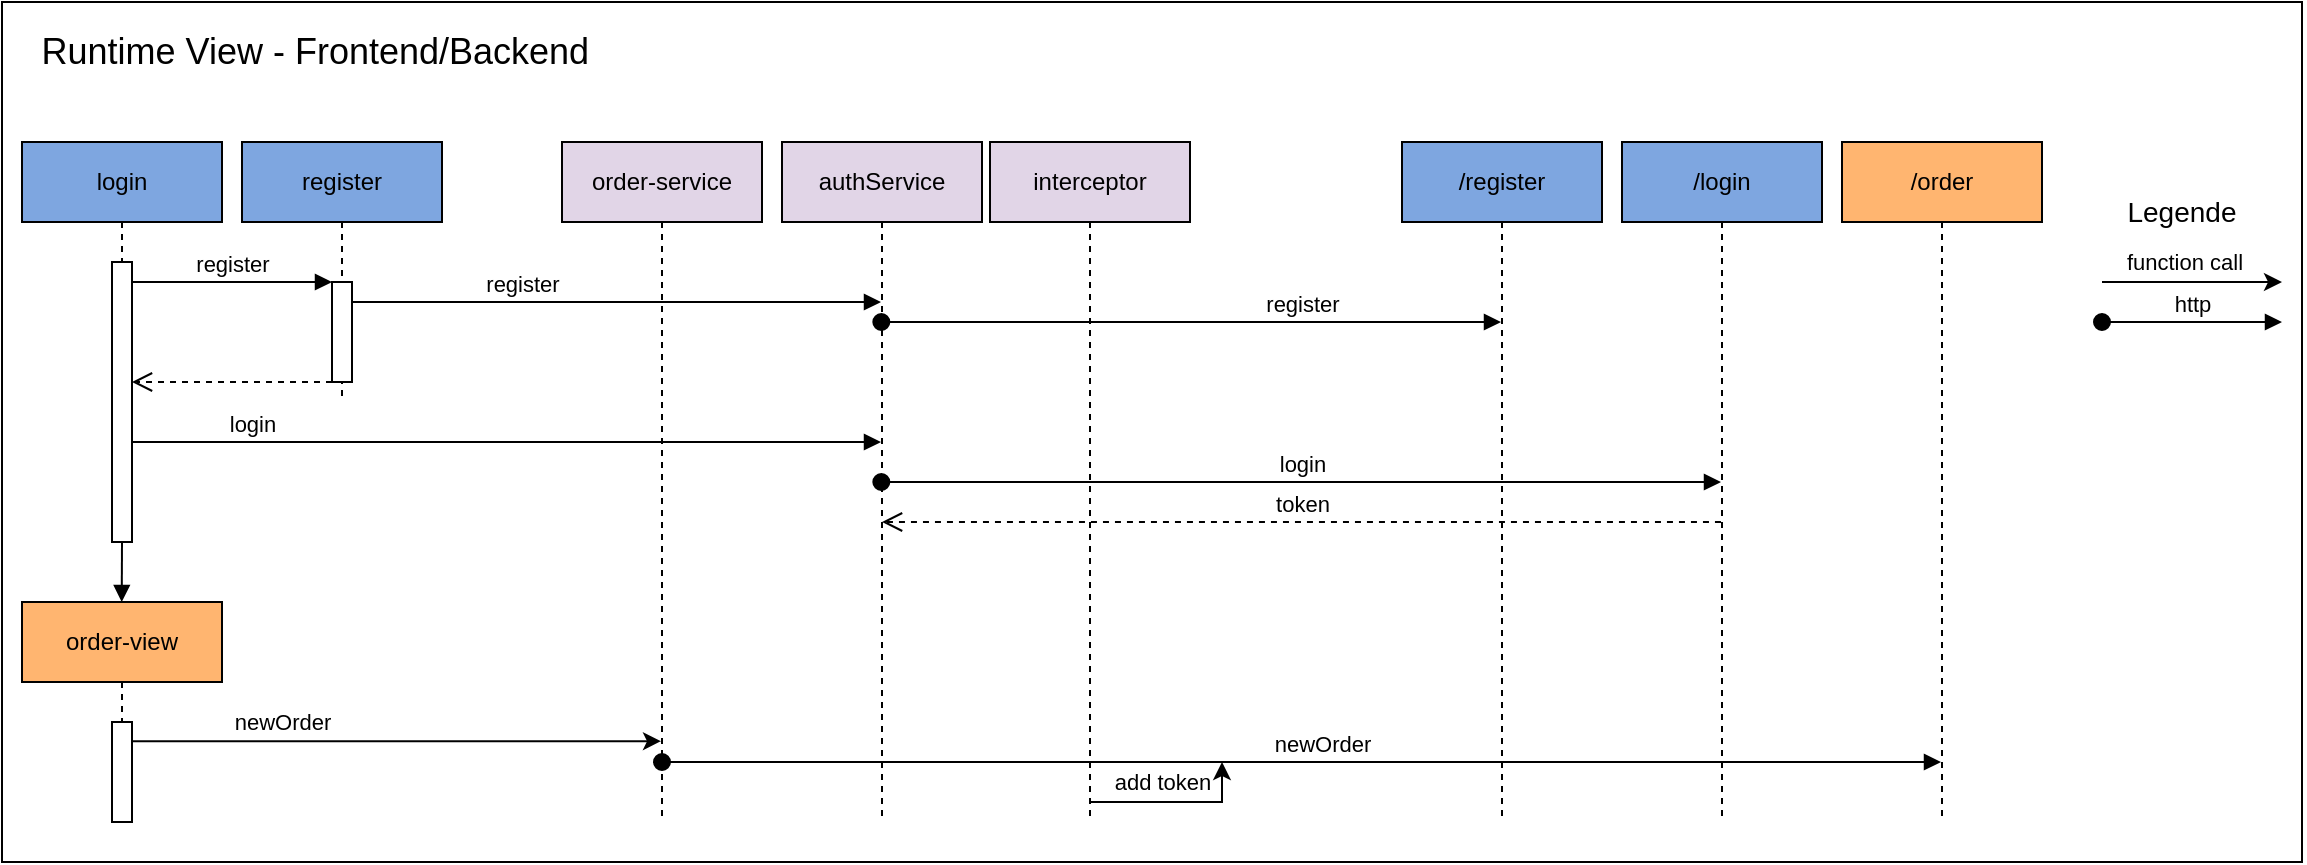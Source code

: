 <mxfile version="22.1.18" type="device">
  <diagram name="Seite-1" id="kwcYK0KusiBgSEy0G_rr">
    <mxGraphModel dx="1674" dy="2127" grid="1" gridSize="10" guides="1" tooltips="1" connect="1" arrows="1" fold="1" page="1" pageScale="1" pageWidth="827" pageHeight="1169" math="0" shadow="0">
      <root>
        <mxCell id="0" />
        <mxCell id="1" parent="0" />
        <mxCell id="rg2BYRyxIHWAQSk8PXkA-46" value="" style="rounded=0;whiteSpace=wrap;html=1;" parent="1" vertex="1">
          <mxGeometry y="-40" width="1150" height="430" as="geometry" />
        </mxCell>
        <mxCell id="rg2BYRyxIHWAQSk8PXkA-1" value="login" style="shape=umlLifeline;perimeter=lifelinePerimeter;whiteSpace=wrap;html=1;container=1;dropTarget=0;collapsible=0;recursiveResize=0;outlineConnect=0;portConstraint=eastwest;newEdgeStyle={&quot;curved&quot;:0,&quot;rounded&quot;:0};fillColor=#7EA6E0;" parent="1" vertex="1">
          <mxGeometry x="10" y="30" width="100" height="200" as="geometry" />
        </mxCell>
        <mxCell id="rg2BYRyxIHWAQSk8PXkA-3" value="" style="html=1;points=[[0,0,0,0,5],[0,1,0,0,-5],[1,0,0,0,5],[1,1,0,0,-5]];perimeter=orthogonalPerimeter;outlineConnect=0;targetShapes=umlLifeline;portConstraint=eastwest;newEdgeStyle={&quot;curved&quot;:0,&quot;rounded&quot;:0};" parent="rg2BYRyxIHWAQSk8PXkA-1" vertex="1">
          <mxGeometry x="45" y="60" width="10" height="140" as="geometry" />
        </mxCell>
        <mxCell id="rg2BYRyxIHWAQSk8PXkA-2" value="register" style="shape=umlLifeline;perimeter=lifelinePerimeter;whiteSpace=wrap;html=1;container=1;dropTarget=0;collapsible=0;recursiveResize=0;outlineConnect=0;portConstraint=eastwest;newEdgeStyle={&quot;curved&quot;:0,&quot;rounded&quot;:0};fillColor=#7EA6E0;" parent="1" vertex="1">
          <mxGeometry x="120" y="30" width="100" height="130" as="geometry" />
        </mxCell>
        <mxCell id="rg2BYRyxIHWAQSk8PXkA-10" value="" style="html=1;points=[[0,0,0,0,5],[0,1,0,0,-5],[1,0,0,0,5],[1,1,0,0,-5]];perimeter=orthogonalPerimeter;outlineConnect=0;targetShapes=umlLifeline;portConstraint=eastwest;newEdgeStyle={&quot;curved&quot;:0,&quot;rounded&quot;:0};" parent="rg2BYRyxIHWAQSk8PXkA-2" vertex="1">
          <mxGeometry x="45" y="70" width="10" height="50" as="geometry" />
        </mxCell>
        <mxCell id="rg2BYRyxIHWAQSk8PXkA-4" value="register" style="html=1;verticalAlign=bottom;endArrow=block;curved=0;rounded=0;exitX=1;exitY=0;exitDx=0;exitDy=5;exitPerimeter=0;" parent="1" target="rg2BYRyxIHWAQSk8PXkA-10" edge="1">
          <mxGeometry relative="1" as="geometry">
            <mxPoint x="65" y="100" as="sourcePoint" />
            <mxPoint x="160" y="100" as="targetPoint" />
            <Array as="points">
              <mxPoint x="110" y="100" />
            </Array>
          </mxGeometry>
        </mxCell>
        <mxCell id="rg2BYRyxIHWAQSk8PXkA-5" value="" style="html=1;verticalAlign=bottom;endArrow=open;dashed=1;endSize=8;curved=0;rounded=0;entryX=1;entryY=1;entryDx=0;entryDy=-5;entryPerimeter=0;" parent="1" edge="1">
          <mxGeometry relative="1" as="geometry">
            <mxPoint x="65" y="150" as="targetPoint" />
            <mxPoint x="165" y="150" as="sourcePoint" />
            <Array as="points">
              <mxPoint x="120" y="150" />
            </Array>
          </mxGeometry>
        </mxCell>
        <mxCell id="rg2BYRyxIHWAQSk8PXkA-6" value="/register" style="shape=umlLifeline;perimeter=lifelinePerimeter;whiteSpace=wrap;html=1;container=1;dropTarget=0;collapsible=0;recursiveResize=0;outlineConnect=0;portConstraint=eastwest;newEdgeStyle={&quot;curved&quot;:0,&quot;rounded&quot;:0};fillColor=#7EA6E0;" parent="1" vertex="1">
          <mxGeometry x="700" y="30" width="100" height="340" as="geometry" />
        </mxCell>
        <mxCell id="rg2BYRyxIHWAQSk8PXkA-8" value="/login" style="shape=umlLifeline;perimeter=lifelinePerimeter;whiteSpace=wrap;html=1;container=1;dropTarget=0;collapsible=0;recursiveResize=0;outlineConnect=0;portConstraint=eastwest;newEdgeStyle={&quot;curved&quot;:0,&quot;rounded&quot;:0};fillColor=#7EA6E0;" parent="1" vertex="1">
          <mxGeometry x="810" y="30" width="100" height="340" as="geometry" />
        </mxCell>
        <mxCell id="rg2BYRyxIHWAQSk8PXkA-12" value="interceptor" style="shape=umlLifeline;perimeter=lifelinePerimeter;whiteSpace=wrap;html=1;container=1;dropTarget=0;collapsible=0;recursiveResize=0;outlineConnect=0;portConstraint=eastwest;newEdgeStyle={&quot;curved&quot;:0,&quot;rounded&quot;:0};fillColor=#E1D5E7;" parent="1" vertex="1">
          <mxGeometry x="494" y="30" width="100" height="340" as="geometry" />
        </mxCell>
        <mxCell id="rg2BYRyxIHWAQSk8PXkA-14" value="token" style="html=1;verticalAlign=bottom;endArrow=open;dashed=1;endSize=8;curved=0;rounded=0;" parent="1" edge="1">
          <mxGeometry x="-0.001" relative="1" as="geometry">
            <mxPoint x="859.48" y="220" as="sourcePoint" />
            <mxPoint x="440.024" y="220" as="targetPoint" />
            <Array as="points">
              <mxPoint x="659.98" y="220" />
            </Array>
            <mxPoint as="offset" />
          </mxGeometry>
        </mxCell>
        <mxCell id="rg2BYRyxIHWAQSk8PXkA-16" value="authService" style="shape=umlLifeline;perimeter=lifelinePerimeter;whiteSpace=wrap;html=1;container=1;dropTarget=0;collapsible=0;recursiveResize=0;outlineConnect=0;portConstraint=eastwest;newEdgeStyle={&quot;curved&quot;:0,&quot;rounded&quot;:0};fillColor=#E1D5E7;" parent="1" vertex="1">
          <mxGeometry x="390" y="30" width="100" height="340" as="geometry" />
        </mxCell>
        <mxCell id="rg2BYRyxIHWAQSk8PXkA-21" value="register" style="html=1;verticalAlign=bottom;endArrow=block;curved=0;rounded=0;" parent="1" source="rg2BYRyxIHWAQSk8PXkA-10" target="rg2BYRyxIHWAQSk8PXkA-16" edge="1">
          <mxGeometry x="-0.357" relative="1" as="geometry">
            <mxPoint x="180" y="110" as="sourcePoint" />
            <mxPoint x="280" y="110" as="targetPoint" />
            <Array as="points">
              <mxPoint x="225" y="110" />
            </Array>
            <mxPoint as="offset" />
          </mxGeometry>
        </mxCell>
        <mxCell id="rg2BYRyxIHWAQSk8PXkA-22" value="login" style="html=1;verticalAlign=bottom;endArrow=block;curved=0;rounded=0;" parent="1" source="rg2BYRyxIHWAQSk8PXkA-3" target="rg2BYRyxIHWAQSk8PXkA-16" edge="1">
          <mxGeometry x="-0.679" relative="1" as="geometry">
            <mxPoint x="70" y="180" as="sourcePoint" />
            <mxPoint x="310" y="180" as="targetPoint" />
            <Array as="points">
              <mxPoint x="130" y="180" />
              <mxPoint x="180" y="180" />
            </Array>
            <mxPoint as="offset" />
          </mxGeometry>
        </mxCell>
        <mxCell id="rg2BYRyxIHWAQSk8PXkA-23" value="login" style="html=1;verticalAlign=bottom;startArrow=oval;startFill=1;endArrow=block;startSize=8;curved=0;rounded=0;" parent="1" edge="1">
          <mxGeometry width="60" relative="1" as="geometry">
            <mxPoint x="439.667" y="200" as="sourcePoint" />
            <mxPoint x="859.5" y="200" as="targetPoint" />
          </mxGeometry>
        </mxCell>
        <mxCell id="rg2BYRyxIHWAQSk8PXkA-24" value="register" style="html=1;verticalAlign=bottom;startArrow=oval;startFill=1;endArrow=block;startSize=8;curved=0;rounded=0;" parent="1" edge="1">
          <mxGeometry x="0.358" width="60" relative="1" as="geometry">
            <mxPoint x="439.667" y="120" as="sourcePoint" />
            <mxPoint x="749.5" y="120" as="targetPoint" />
            <mxPoint as="offset" />
          </mxGeometry>
        </mxCell>
        <mxCell id="rg2BYRyxIHWAQSk8PXkA-25" value="order-view" style="shape=umlLifeline;perimeter=lifelinePerimeter;whiteSpace=wrap;html=1;container=1;dropTarget=0;collapsible=0;recursiveResize=0;outlineConnect=0;portConstraint=eastwest;newEdgeStyle={&quot;curved&quot;:0,&quot;rounded&quot;:0};fillColor=#FFB570;" parent="1" vertex="1">
          <mxGeometry x="10" y="260" width="100" height="110" as="geometry" />
        </mxCell>
        <mxCell id="rg2BYRyxIHWAQSk8PXkA-26" value="" style="html=1;points=[[0,0,0,0,5],[0,1,0,0,-5],[1,0,0,0,5],[1,1,0,0,-5]];perimeter=orthogonalPerimeter;outlineConnect=0;targetShapes=umlLifeline;portConstraint=eastwest;newEdgeStyle={&quot;curved&quot;:0,&quot;rounded&quot;:0};" parent="rg2BYRyxIHWAQSk8PXkA-25" vertex="1">
          <mxGeometry x="45" y="60" width="10" height="50" as="geometry" />
        </mxCell>
        <mxCell id="rg2BYRyxIHWAQSk8PXkA-27" value="order-service" style="shape=umlLifeline;perimeter=lifelinePerimeter;whiteSpace=wrap;html=1;container=1;dropTarget=0;collapsible=0;recursiveResize=0;outlineConnect=0;portConstraint=eastwest;newEdgeStyle={&quot;curved&quot;:0,&quot;rounded&quot;:0};fillColor=#E1D5E7;" parent="1" vertex="1">
          <mxGeometry x="280" y="30" width="100" height="340" as="geometry" />
        </mxCell>
        <mxCell id="rg2BYRyxIHWAQSk8PXkA-28" style="edgeStyle=orthogonalEdgeStyle;rounded=0;orthogonalLoop=1;jettySize=auto;html=1;curved=0;" parent="1" edge="1">
          <mxGeometry relative="1" as="geometry">
            <mxPoint x="65" y="329.6" as="sourcePoint" />
            <mxPoint x="329.5" y="329.6" as="targetPoint" />
            <Array as="points">
              <mxPoint x="120" y="329.6" />
              <mxPoint x="120" y="329.6" />
            </Array>
          </mxGeometry>
        </mxCell>
        <mxCell id="rg2BYRyxIHWAQSk8PXkA-34" value="newOrder" style="edgeLabel;html=1;align=center;verticalAlign=middle;resizable=0;points=[];" parent="rg2BYRyxIHWAQSk8PXkA-28" vertex="1" connectable="0">
          <mxGeometry x="-0.152" y="1" relative="1" as="geometry">
            <mxPoint x="-37" y="-9" as="offset" />
          </mxGeometry>
        </mxCell>
        <mxCell id="rg2BYRyxIHWAQSk8PXkA-30" value="newOrder" style="html=1;verticalAlign=bottom;startArrow=oval;startFill=1;endArrow=block;startSize=8;curved=0;rounded=0;" parent="1" target="rg2BYRyxIHWAQSk8PXkA-31" edge="1">
          <mxGeometry x="0.032" width="60" relative="1" as="geometry">
            <mxPoint x="330" y="340" as="sourcePoint" />
            <mxPoint x="730" y="340" as="targetPoint" />
            <mxPoint as="offset" />
          </mxGeometry>
        </mxCell>
        <mxCell id="rg2BYRyxIHWAQSk8PXkA-31" value="/order" style="shape=umlLifeline;perimeter=lifelinePerimeter;whiteSpace=wrap;html=1;container=1;dropTarget=0;collapsible=0;recursiveResize=0;outlineConnect=0;portConstraint=eastwest;newEdgeStyle={&quot;curved&quot;:0,&quot;rounded&quot;:0};fillColor=#FFB570;" parent="1" vertex="1">
          <mxGeometry x="920" y="30" width="100" height="340" as="geometry" />
        </mxCell>
        <mxCell id="rg2BYRyxIHWAQSk8PXkA-38" value="" style="html=1;verticalAlign=bottom;endArrow=block;curved=0;rounded=0;" parent="1" edge="1">
          <mxGeometry x="-0.336" y="10" relative="1" as="geometry">
            <mxPoint x="60" y="230" as="sourcePoint" />
            <mxPoint x="59.862" y="260" as="targetPoint" />
            <Array as="points" />
            <mxPoint as="offset" />
          </mxGeometry>
        </mxCell>
        <mxCell id="rg2BYRyxIHWAQSk8PXkA-41" value="http" style="html=1;verticalAlign=bottom;startArrow=oval;startFill=1;endArrow=block;startSize=8;curved=0;rounded=0;" parent="1" edge="1">
          <mxGeometry width="60" relative="1" as="geometry">
            <mxPoint x="1050" y="120" as="sourcePoint" />
            <mxPoint x="1140" y="120" as="targetPoint" />
          </mxGeometry>
        </mxCell>
        <mxCell id="rg2BYRyxIHWAQSk8PXkA-42" style="edgeStyle=orthogonalEdgeStyle;rounded=0;orthogonalLoop=1;jettySize=auto;html=1;curved=0;" parent="1" edge="1">
          <mxGeometry relative="1" as="geometry">
            <mxPoint x="1050" y="100" as="sourcePoint" />
            <mxPoint x="1140" y="100" as="targetPoint" />
            <Array as="points">
              <mxPoint x="1105" y="100" />
              <mxPoint x="1105" y="100" />
            </Array>
          </mxGeometry>
        </mxCell>
        <mxCell id="rg2BYRyxIHWAQSk8PXkA-43" value="function call" style="edgeLabel;html=1;align=center;verticalAlign=middle;resizable=0;points=[];" parent="rg2BYRyxIHWAQSk8PXkA-42" vertex="1" connectable="0">
          <mxGeometry x="-0.152" y="1" relative="1" as="geometry">
            <mxPoint x="3" y="-9" as="offset" />
          </mxGeometry>
        </mxCell>
        <mxCell id="rg2BYRyxIHWAQSk8PXkA-44" style="edgeStyle=orthogonalEdgeStyle;rounded=0;orthogonalLoop=1;jettySize=auto;html=1;curved=0;" parent="1" source="rg2BYRyxIHWAQSk8PXkA-12" edge="1">
          <mxGeometry relative="1" as="geometry">
            <mxPoint x="550" y="314.86" as="sourcePoint" />
            <mxPoint x="610" y="340" as="targetPoint" />
            <Array as="points">
              <mxPoint x="610" y="360" />
            </Array>
          </mxGeometry>
        </mxCell>
        <mxCell id="rg2BYRyxIHWAQSk8PXkA-45" value="add token" style="edgeLabel;html=1;align=center;verticalAlign=middle;resizable=0;points=[];" parent="rg2BYRyxIHWAQSk8PXkA-44" vertex="1" connectable="0">
          <mxGeometry x="-0.152" y="1" relative="1" as="geometry">
            <mxPoint x="-1" y="-9" as="offset" />
          </mxGeometry>
        </mxCell>
        <mxCell id="rg2BYRyxIHWAQSk8PXkA-48" value="&lt;font style=&quot;font-size: 14px;&quot;&gt;Legende&lt;/font&gt;" style="text;html=1;strokeColor=none;fillColor=none;align=center;verticalAlign=middle;whiteSpace=wrap;rounded=0;" parent="1" vertex="1">
          <mxGeometry x="1060" y="50" width="60" height="30" as="geometry" />
        </mxCell>
        <mxCell id="rAmAcw-Nx8G0RGVH7cyK-1" value="&lt;span style=&quot;font-size: 18px;&quot;&gt;Runtime View - Frontend/Backend&lt;/span&gt;&amp;nbsp;&amp;nbsp;" style="text;html=1;strokeColor=none;fillColor=none;align=center;verticalAlign=middle;whiteSpace=wrap;rounded=0;" vertex="1" parent="1">
          <mxGeometry x="10" y="-30" width="300" height="30" as="geometry" />
        </mxCell>
      </root>
    </mxGraphModel>
  </diagram>
</mxfile>
